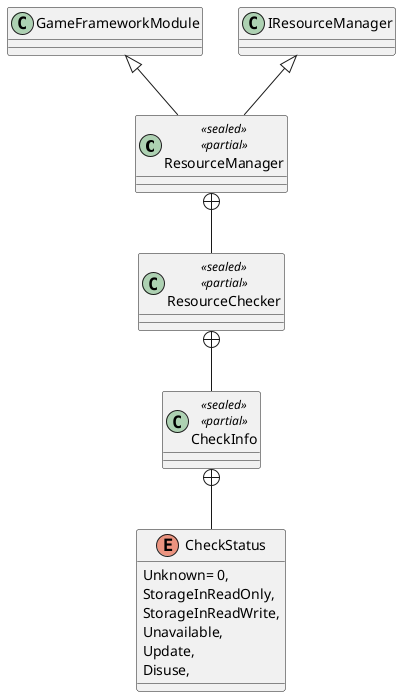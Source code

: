 @startuml
class ResourceManager <<sealed>> <<partial>> {
}
class ResourceChecker <<sealed>> <<partial>> {
}
class CheckInfo <<sealed>> <<partial>> {
}
enum CheckStatus {
    Unknown= 0,
    StorageInReadOnly,
    StorageInReadWrite,
    Unavailable,
    Update,
    Disuse,
}
GameFrameworkModule <|-- ResourceManager
IResourceManager <|-- ResourceManager
ResourceManager +-- ResourceChecker
ResourceChecker +-- CheckInfo
CheckInfo +-- CheckStatus
@enduml
